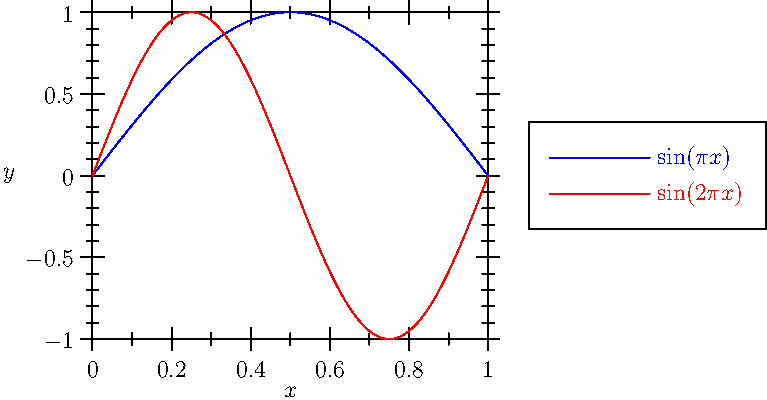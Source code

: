 //Author: John Bowman
import graph;

size(250,200,IgnoreAspect);

real Sin(real t, real w) {return sin(w*t);}

draw(graph(new real(real t) {return Sin(t,pi);},0,1),blue,"$\sin(\pi x)$");
draw(graph(new real(real t) {return Sin(t,2pi);},0,1),red,"$\sin(2\pi x)$");

xaxis("$x$",BottomTop,Ticks);
yaxis("$y$",LeftRight,Ticks);

attach(legend(),point(E),20E,UnFill);
